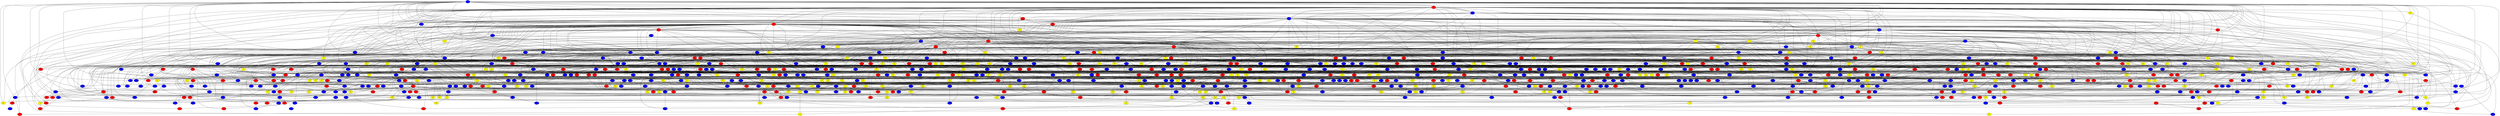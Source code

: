 graph {
0 [style = filled fillcolor = blue];
1 [style = filled fillcolor = red];
2 [style = filled fillcolor = blue];
3 [style = filled fillcolor = blue];
4 [style = filled fillcolor = red];
5 [style = filled fillcolor = red];
6 [style = filled fillcolor = blue];
7 [style = filled fillcolor = red];
8 [style = filled fillcolor = red];
9 [style = filled fillcolor = blue];
10 [style = filled fillcolor = yellow];
11 [style = filled fillcolor = yellow];
12 [style = filled fillcolor = blue];
13 [style = filled fillcolor = blue];
14 [style = filled fillcolor = red];
15 [style = filled fillcolor = yellow];
16 [style = filled fillcolor = yellow];
17 [style = filled fillcolor = blue];
18 [style = filled fillcolor = red];
19 [style = filled fillcolor = red];
20 [style = filled fillcolor = red];
21 [style = filled fillcolor = red];
22 [style = filled fillcolor = yellow];
23 [style = filled fillcolor = blue];
24 [style = filled fillcolor = blue];
25 [style = filled fillcolor = blue];
26 [style = filled fillcolor = blue];
27 [style = filled fillcolor = red];
28 [style = filled fillcolor = yellow];
29 [style = filled fillcolor = yellow];
30 [style = filled fillcolor = blue];
31 [style = filled fillcolor = blue];
32 [style = filled fillcolor = yellow];
33 [style = filled fillcolor = blue];
34 [style = filled fillcolor = blue];
35 [style = filled fillcolor = yellow];
36 [style = filled fillcolor = yellow];
37 [style = filled fillcolor = yellow];
38 [style = filled fillcolor = blue];
39 [style = filled fillcolor = blue];
40 [style = filled fillcolor = blue];
41 [style = filled fillcolor = yellow];
42 [style = filled fillcolor = blue];
43 [style = filled fillcolor = blue];
44 [style = filled fillcolor = blue];
45 [style = filled fillcolor = yellow];
46 [style = filled fillcolor = blue];
47 [style = filled fillcolor = blue];
48 [style = filled fillcolor = red];
49 [style = filled fillcolor = blue];
50 [style = filled fillcolor = blue];
51 [style = filled fillcolor = yellow];
52 [style = filled fillcolor = yellow];
53 [style = filled fillcolor = blue];
54 [style = filled fillcolor = red];
55 [style = filled fillcolor = blue];
56 [style = filled fillcolor = blue];
57 [style = filled fillcolor = yellow];
58 [style = filled fillcolor = blue];
59 [style = filled fillcolor = red];
60 [style = filled fillcolor = red];
61 [style = filled fillcolor = yellow];
62 [style = filled fillcolor = red];
63 [style = filled fillcolor = yellow];
64 [style = filled fillcolor = yellow];
65 [style = filled fillcolor = blue];
66 [style = filled fillcolor = yellow];
67 [style = filled fillcolor = red];
68 [style = filled fillcolor = red];
69 [style = filled fillcolor = red];
70 [style = filled fillcolor = yellow];
71 [style = filled fillcolor = yellow];
72 [style = filled fillcolor = blue];
73 [style = filled fillcolor = yellow];
74 [style = filled fillcolor = red];
75 [style = filled fillcolor = red];
76 [style = filled fillcolor = red];
77 [style = filled fillcolor = yellow];
78 [style = filled fillcolor = yellow];
79 [style = filled fillcolor = yellow];
80 [style = filled fillcolor = red];
81 [style = filled fillcolor = blue];
82 [style = filled fillcolor = blue];
83 [style = filled fillcolor = yellow];
84 [style = filled fillcolor = blue];
85 [style = filled fillcolor = red];
86 [style = filled fillcolor = yellow];
87 [style = filled fillcolor = blue];
88 [style = filled fillcolor = blue];
89 [style = filled fillcolor = red];
90 [style = filled fillcolor = blue];
91 [style = filled fillcolor = red];
92 [style = filled fillcolor = red];
93 [style = filled fillcolor = yellow];
94 [style = filled fillcolor = blue];
95 [style = filled fillcolor = blue];
96 [style = filled fillcolor = blue];
97 [style = filled fillcolor = blue];
98 [style = filled fillcolor = blue];
99 [style = filled fillcolor = red];
100 [style = filled fillcolor = blue];
101 [style = filled fillcolor = blue];
102 [style = filled fillcolor = red];
103 [style = filled fillcolor = red];
104 [style = filled fillcolor = blue];
105 [style = filled fillcolor = blue];
106 [style = filled fillcolor = red];
107 [style = filled fillcolor = yellow];
108 [style = filled fillcolor = blue];
109 [style = filled fillcolor = blue];
110 [style = filled fillcolor = blue];
111 [style = filled fillcolor = blue];
112 [style = filled fillcolor = red];
113 [style = filled fillcolor = red];
114 [style = filled fillcolor = yellow];
115 [style = filled fillcolor = red];
116 [style = filled fillcolor = yellow];
117 [style = filled fillcolor = yellow];
118 [style = filled fillcolor = yellow];
119 [style = filled fillcolor = yellow];
120 [style = filled fillcolor = red];
121 [style = filled fillcolor = yellow];
122 [style = filled fillcolor = red];
123 [style = filled fillcolor = blue];
124 [style = filled fillcolor = blue];
125 [style = filled fillcolor = blue];
126 [style = filled fillcolor = yellow];
127 [style = filled fillcolor = blue];
128 [style = filled fillcolor = yellow];
129 [style = filled fillcolor = yellow];
130 [style = filled fillcolor = yellow];
131 [style = filled fillcolor = blue];
132 [style = filled fillcolor = blue];
133 [style = filled fillcolor = red];
134 [style = filled fillcolor = blue];
135 [style = filled fillcolor = blue];
136 [style = filled fillcolor = yellow];
137 [style = filled fillcolor = yellow];
138 [style = filled fillcolor = blue];
139 [style = filled fillcolor = red];
140 [style = filled fillcolor = blue];
141 [style = filled fillcolor = yellow];
142 [style = filled fillcolor = red];
143 [style = filled fillcolor = yellow];
144 [style = filled fillcolor = blue];
145 [style = filled fillcolor = red];
146 [style = filled fillcolor = blue];
147 [style = filled fillcolor = blue];
148 [style = filled fillcolor = red];
149 [style = filled fillcolor = red];
150 [style = filled fillcolor = red];
151 [style = filled fillcolor = red];
152 [style = filled fillcolor = red];
153 [style = filled fillcolor = red];
154 [style = filled fillcolor = blue];
155 [style = filled fillcolor = yellow];
156 [style = filled fillcolor = blue];
157 [style = filled fillcolor = red];
158 [style = filled fillcolor = yellow];
159 [style = filled fillcolor = red];
160 [style = filled fillcolor = blue];
161 [style = filled fillcolor = blue];
162 [style = filled fillcolor = blue];
163 [style = filled fillcolor = red];
164 [style = filled fillcolor = yellow];
165 [style = filled fillcolor = yellow];
166 [style = filled fillcolor = yellow];
167 [style = filled fillcolor = red];
168 [style = filled fillcolor = blue];
169 [style = filled fillcolor = yellow];
170 [style = filled fillcolor = blue];
171 [style = filled fillcolor = blue];
172 [style = filled fillcolor = blue];
173 [style = filled fillcolor = blue];
174 [style = filled fillcolor = blue];
175 [style = filled fillcolor = red];
176 [style = filled fillcolor = blue];
177 [style = filled fillcolor = blue];
178 [style = filled fillcolor = red];
179 [style = filled fillcolor = blue];
180 [style = filled fillcolor = red];
181 [style = filled fillcolor = red];
182 [style = filled fillcolor = blue];
183 [style = filled fillcolor = red];
184 [style = filled fillcolor = red];
185 [style = filled fillcolor = yellow];
186 [style = filled fillcolor = blue];
187 [style = filled fillcolor = blue];
188 [style = filled fillcolor = blue];
189 [style = filled fillcolor = red];
190 [style = filled fillcolor = blue];
191 [style = filled fillcolor = yellow];
192 [style = filled fillcolor = red];
193 [style = filled fillcolor = yellow];
194 [style = filled fillcolor = blue];
195 [style = filled fillcolor = blue];
196 [style = filled fillcolor = blue];
197 [style = filled fillcolor = yellow];
198 [style = filled fillcolor = red];
199 [style = filled fillcolor = blue];
200 [style = filled fillcolor = yellow];
201 [style = filled fillcolor = blue];
202 [style = filled fillcolor = blue];
203 [style = filled fillcolor = red];
204 [style = filled fillcolor = yellow];
205 [style = filled fillcolor = blue];
206 [style = filled fillcolor = red];
207 [style = filled fillcolor = yellow];
208 [style = filled fillcolor = red];
209 [style = filled fillcolor = blue];
210 [style = filled fillcolor = red];
211 [style = filled fillcolor = yellow];
212 [style = filled fillcolor = yellow];
213 [style = filled fillcolor = red];
214 [style = filled fillcolor = red];
215 [style = filled fillcolor = red];
216 [style = filled fillcolor = red];
217 [style = filled fillcolor = red];
218 [style = filled fillcolor = blue];
219 [style = filled fillcolor = blue];
220 [style = filled fillcolor = red];
221 [style = filled fillcolor = yellow];
222 [style = filled fillcolor = red];
223 [style = filled fillcolor = blue];
224 [style = filled fillcolor = blue];
225 [style = filled fillcolor = yellow];
226 [style = filled fillcolor = yellow];
227 [style = filled fillcolor = blue];
228 [style = filled fillcolor = red];
229 [style = filled fillcolor = red];
230 [style = filled fillcolor = red];
231 [style = filled fillcolor = blue];
232 [style = filled fillcolor = yellow];
233 [style = filled fillcolor = yellow];
234 [style = filled fillcolor = red];
235 [style = filled fillcolor = blue];
236 [style = filled fillcolor = blue];
237 [style = filled fillcolor = blue];
238 [style = filled fillcolor = yellow];
239 [style = filled fillcolor = yellow];
240 [style = filled fillcolor = red];
241 [style = filled fillcolor = yellow];
242 [style = filled fillcolor = yellow];
243 [style = filled fillcolor = red];
244 [style = filled fillcolor = blue];
245 [style = filled fillcolor = blue];
246 [style = filled fillcolor = red];
247 [style = filled fillcolor = blue];
248 [style = filled fillcolor = yellow];
249 [style = filled fillcolor = blue];
250 [style = filled fillcolor = blue];
251 [style = filled fillcolor = blue];
252 [style = filled fillcolor = red];
253 [style = filled fillcolor = yellow];
254 [style = filled fillcolor = red];
255 [style = filled fillcolor = blue];
256 [style = filled fillcolor = red];
257 [style = filled fillcolor = red];
258 [style = filled fillcolor = yellow];
259 [style = filled fillcolor = blue];
260 [style = filled fillcolor = red];
261 [style = filled fillcolor = blue];
262 [style = filled fillcolor = yellow];
263 [style = filled fillcolor = blue];
264 [style = filled fillcolor = yellow];
265 [style = filled fillcolor = red];
266 [style = filled fillcolor = yellow];
267 [style = filled fillcolor = red];
268 [style = filled fillcolor = blue];
269 [style = filled fillcolor = yellow];
270 [style = filled fillcolor = blue];
271 [style = filled fillcolor = blue];
272 [style = filled fillcolor = red];
273 [style = filled fillcolor = red];
274 [style = filled fillcolor = blue];
275 [style = filled fillcolor = red];
276 [style = filled fillcolor = blue];
277 [style = filled fillcolor = yellow];
278 [style = filled fillcolor = red];
279 [style = filled fillcolor = red];
280 [style = filled fillcolor = blue];
281 [style = filled fillcolor = blue];
282 [style = filled fillcolor = blue];
283 [style = filled fillcolor = red];
284 [style = filled fillcolor = blue];
285 [style = filled fillcolor = blue];
286 [style = filled fillcolor = blue];
287 [style = filled fillcolor = red];
288 [style = filled fillcolor = yellow];
289 [style = filled fillcolor = blue];
290 [style = filled fillcolor = yellow];
291 [style = filled fillcolor = red];
292 [style = filled fillcolor = blue];
293 [style = filled fillcolor = red];
294 [style = filled fillcolor = blue];
295 [style = filled fillcolor = yellow];
296 [style = filled fillcolor = blue];
297 [style = filled fillcolor = red];
298 [style = filled fillcolor = red];
299 [style = filled fillcolor = yellow];
300 [style = filled fillcolor = blue];
301 [style = filled fillcolor = yellow];
302 [style = filled fillcolor = red];
303 [style = filled fillcolor = blue];
304 [style = filled fillcolor = blue];
305 [style = filled fillcolor = yellow];
306 [style = filled fillcolor = blue];
307 [style = filled fillcolor = blue];
308 [style = filled fillcolor = yellow];
309 [style = filled fillcolor = blue];
310 [style = filled fillcolor = blue];
311 [style = filled fillcolor = red];
312 [style = filled fillcolor = blue];
313 [style = filled fillcolor = yellow];
314 [style = filled fillcolor = yellow];
315 [style = filled fillcolor = blue];
316 [style = filled fillcolor = blue];
317 [style = filled fillcolor = red];
318 [style = filled fillcolor = red];
319 [style = filled fillcolor = yellow];
320 [style = filled fillcolor = yellow];
321 [style = filled fillcolor = blue];
322 [style = filled fillcolor = red];
323 [style = filled fillcolor = red];
324 [style = filled fillcolor = blue];
325 [style = filled fillcolor = blue];
326 [style = filled fillcolor = yellow];
327 [style = filled fillcolor = red];
328 [style = filled fillcolor = red];
329 [style = filled fillcolor = yellow];
330 [style = filled fillcolor = yellow];
331 [style = filled fillcolor = red];
332 [style = filled fillcolor = yellow];
333 [style = filled fillcolor = yellow];
334 [style = filled fillcolor = red];
335 [style = filled fillcolor = red];
336 [style = filled fillcolor = blue];
337 [style = filled fillcolor = red];
338 [style = filled fillcolor = yellow];
339 [style = filled fillcolor = blue];
340 [style = filled fillcolor = yellow];
341 [style = filled fillcolor = red];
342 [style = filled fillcolor = yellow];
343 [style = filled fillcolor = red];
344 [style = filled fillcolor = red];
345 [style = filled fillcolor = red];
346 [style = filled fillcolor = red];
347 [style = filled fillcolor = red];
348 [style = filled fillcolor = yellow];
349 [style = filled fillcolor = blue];
350 [style = filled fillcolor = red];
351 [style = filled fillcolor = yellow];
352 [style = filled fillcolor = blue];
353 [style = filled fillcolor = blue];
354 [style = filled fillcolor = yellow];
355 [style = filled fillcolor = blue];
356 [style = filled fillcolor = blue];
357 [style = filled fillcolor = yellow];
358 [style = filled fillcolor = blue];
359 [style = filled fillcolor = yellow];
360 [style = filled fillcolor = blue];
361 [style = filled fillcolor = blue];
362 [style = filled fillcolor = blue];
363 [style = filled fillcolor = blue];
364 [style = filled fillcolor = yellow];
365 [style = filled fillcolor = red];
366 [style = filled fillcolor = blue];
367 [style = filled fillcolor = yellow];
368 [style = filled fillcolor = blue];
369 [style = filled fillcolor = red];
370 [style = filled fillcolor = red];
371 [style = filled fillcolor = blue];
372 [style = filled fillcolor = yellow];
373 [style = filled fillcolor = yellow];
374 [style = filled fillcolor = red];
375 [style = filled fillcolor = red];
376 [style = filled fillcolor = yellow];
377 [style = filled fillcolor = blue];
378 [style = filled fillcolor = red];
379 [style = filled fillcolor = blue];
380 [style = filled fillcolor = blue];
381 [style = filled fillcolor = blue];
382 [style = filled fillcolor = yellow];
383 [style = filled fillcolor = blue];
384 [style = filled fillcolor = red];
385 [style = filled fillcolor = blue];
386 [style = filled fillcolor = red];
387 [style = filled fillcolor = blue];
388 [style = filled fillcolor = blue];
389 [style = filled fillcolor = blue];
390 [style = filled fillcolor = blue];
391 [style = filled fillcolor = blue];
392 [style = filled fillcolor = yellow];
393 [style = filled fillcolor = red];
394 [style = filled fillcolor = yellow];
395 [style = filled fillcolor = blue];
396 [style = filled fillcolor = blue];
397 [style = filled fillcolor = blue];
398 [style = filled fillcolor = blue];
399 [style = filled fillcolor = blue];
400 [style = filled fillcolor = blue];
401 [style = filled fillcolor = yellow];
402 [style = filled fillcolor = yellow];
403 [style = filled fillcolor = blue];
404 [style = filled fillcolor = yellow];
405 [style = filled fillcolor = blue];
406 [style = filled fillcolor = red];
407 [style = filled fillcolor = blue];
408 [style = filled fillcolor = red];
409 [style = filled fillcolor = blue];
410 [style = filled fillcolor = red];
411 [style = filled fillcolor = yellow];
412 [style = filled fillcolor = blue];
413 [style = filled fillcolor = blue];
414 [style = filled fillcolor = yellow];
415 [style = filled fillcolor = red];
416 [style = filled fillcolor = yellow];
417 [style = filled fillcolor = yellow];
418 [style = filled fillcolor = blue];
419 [style = filled fillcolor = red];
420 [style = filled fillcolor = red];
421 [style = filled fillcolor = blue];
422 [style = filled fillcolor = red];
423 [style = filled fillcolor = blue];
424 [style = filled fillcolor = yellow];
425 [style = filled fillcolor = red];
426 [style = filled fillcolor = red];
427 [style = filled fillcolor = yellow];
428 [style = filled fillcolor = blue];
429 [style = filled fillcolor = blue];
430 [style = filled fillcolor = yellow];
431 [style = filled fillcolor = blue];
432 [style = filled fillcolor = red];
433 [style = filled fillcolor = red];
434 [style = filled fillcolor = yellow];
435 [style = filled fillcolor = blue];
436 [style = filled fillcolor = yellow];
437 [style = filled fillcolor = blue];
438 [style = filled fillcolor = red];
439 [style = filled fillcolor = blue];
440 [style = filled fillcolor = blue];
441 [style = filled fillcolor = yellow];
442 [style = filled fillcolor = yellow];
443 [style = filled fillcolor = yellow];
444 [style = filled fillcolor = blue];
445 [style = filled fillcolor = blue];
446 [style = filled fillcolor = red];
447 [style = filled fillcolor = blue];
448 [style = filled fillcolor = red];
449 [style = filled fillcolor = blue];
450 [style = filled fillcolor = red];
451 [style = filled fillcolor = yellow];
452 [style = filled fillcolor = yellow];
453 [style = filled fillcolor = blue];
454 [style = filled fillcolor = yellow];
455 [style = filled fillcolor = red];
456 [style = filled fillcolor = red];
457 [style = filled fillcolor = blue];
458 [style = filled fillcolor = yellow];
459 [style = filled fillcolor = blue];
460 [style = filled fillcolor = red];
461 [style = filled fillcolor = red];
462 [style = filled fillcolor = red];
463 [style = filled fillcolor = yellow];
464 [style = filled fillcolor = yellow];
465 [style = filled fillcolor = red];
466 [style = filled fillcolor = blue];
467 [style = filled fillcolor = red];
468 [style = filled fillcolor = yellow];
469 [style = filled fillcolor = yellow];
470 [style = filled fillcolor = red];
471 [style = filled fillcolor = yellow];
472 [style = filled fillcolor = red];
473 [style = filled fillcolor = red];
474 [style = filled fillcolor = blue];
475 [style = filled fillcolor = red];
476 [style = filled fillcolor = blue];
477 [style = filled fillcolor = blue];
478 [style = filled fillcolor = yellow];
479 [style = filled fillcolor = blue];
480 [style = filled fillcolor = blue];
481 [style = filled fillcolor = red];
482 [style = filled fillcolor = yellow];
483 [style = filled fillcolor = blue];
484 [style = filled fillcolor = yellow];
485 [style = filled fillcolor = blue];
486 [style = filled fillcolor = blue];
487 [style = filled fillcolor = red];
488 [style = filled fillcolor = blue];
489 [style = filled fillcolor = blue];
490 [style = filled fillcolor = blue];
491 [style = filled fillcolor = blue];
492 [style = filled fillcolor = blue];
493 [style = filled fillcolor = blue];
494 [style = filled fillcolor = blue];
495 [style = filled fillcolor = blue];
496 [style = filled fillcolor = blue];
497 [style = filled fillcolor = blue];
498 [style = filled fillcolor = red];
499 [style = filled fillcolor = red];
500 [style = filled fillcolor = blue];
501 [style = filled fillcolor = yellow];
502 [style = filled fillcolor = blue];
503 [style = filled fillcolor = red];
504 [style = filled fillcolor = yellow];
505 [style = filled fillcolor = yellow];
506 [style = filled fillcolor = red];
507 [style = filled fillcolor = blue];
508 [style = filled fillcolor = red];
509 [style = filled fillcolor = yellow];
510 [style = filled fillcolor = yellow];
511 [style = filled fillcolor = blue];
512 [style = filled fillcolor = blue];
513 [style = filled fillcolor = yellow];
514 [style = filled fillcolor = blue];
515 [style = filled fillcolor = yellow];
516 [style = filled fillcolor = blue];
517 [style = filled fillcolor = blue];
518 [style = filled fillcolor = blue];
519 [style = filled fillcolor = red];
520 [style = filled fillcolor = red];
521 [style = filled fillcolor = yellow];
522 [style = filled fillcolor = blue];
523 [style = filled fillcolor = yellow];
524 [style = filled fillcolor = red];
525 [style = filled fillcolor = red];
526 [style = filled fillcolor = red];
527 [style = filled fillcolor = yellow];
528 [style = filled fillcolor = yellow];
529 [style = filled fillcolor = red];
530 [style = filled fillcolor = blue];
531 [style = filled fillcolor = blue];
532 [style = filled fillcolor = red];
533 [style = filled fillcolor = yellow];
534 [style = filled fillcolor = blue];
535 [style = filled fillcolor = yellow];
536 [style = filled fillcolor = blue];
537 [style = filled fillcolor = blue];
538 [style = filled fillcolor = blue];
539 [style = filled fillcolor = blue];
540 [style = filled fillcolor = blue];
541 [style = filled fillcolor = blue];
542 [style = filled fillcolor = blue];
543 [style = filled fillcolor = red];
544 [style = filled fillcolor = yellow];
545 [style = filled fillcolor = yellow];
546 [style = filled fillcolor = red];
547 [style = filled fillcolor = red];
548 [style = filled fillcolor = yellow];
549 [style = filled fillcolor = blue];
550 [style = filled fillcolor = red];
551 [style = filled fillcolor = blue];
552 [style = filled fillcolor = blue];
553 [style = filled fillcolor = blue];
554 [style = filled fillcolor = red];
555 [style = filled fillcolor = blue];
556 [style = filled fillcolor = red];
557 [style = filled fillcolor = yellow];
558 [style = filled fillcolor = blue];
559 [style = filled fillcolor = red];
560 [style = filled fillcolor = blue];
561 [style = filled fillcolor = red];
562 [style = filled fillcolor = blue];
563 [style = filled fillcolor = red];
564 [style = filled fillcolor = blue];
565 [style = filled fillcolor = red];
566 [style = filled fillcolor = blue];
567 [style = filled fillcolor = yellow];
568 [style = filled fillcolor = red];
569 [style = filled fillcolor = blue];
570 [style = filled fillcolor = red];
571 [style = filled fillcolor = yellow];
572 [style = filled fillcolor = blue];
573 [style = filled fillcolor = yellow];
574 [style = filled fillcolor = blue];
575 [style = filled fillcolor = blue];
576 [style = filled fillcolor = blue];
577 [style = filled fillcolor = blue];
578 [style = filled fillcolor = yellow];
579 [style = filled fillcolor = blue];
580 [style = filled fillcolor = yellow];
581 [style = filled fillcolor = blue];
582 [style = filled fillcolor = yellow];
583 [style = filled fillcolor = blue];
584 [style = filled fillcolor = blue];
585 [style = filled fillcolor = blue];
586 [style = filled fillcolor = blue];
587 [style = filled fillcolor = blue];
588 [style = filled fillcolor = blue];
589 [style = filled fillcolor = yellow];
590 [style = filled fillcolor = yellow];
591 [style = filled fillcolor = blue];
592 [style = filled fillcolor = blue];
593 [style = filled fillcolor = yellow];
594 [style = filled fillcolor = blue];
595 [style = filled fillcolor = blue];
596 [style = filled fillcolor = yellow];
597 [style = filled fillcolor = blue];
598 [style = filled fillcolor = blue];
599 [style = filled fillcolor = blue];
600 [style = filled fillcolor = blue];
601 [style = filled fillcolor = red];
602 [style = filled fillcolor = blue];
603 [style = filled fillcolor = blue];
604 [style = filled fillcolor = yellow];
605 [style = filled fillcolor = yellow];
606 [style = filled fillcolor = red];
607 [style = filled fillcolor = blue];
608 [style = filled fillcolor = yellow];
609 [style = filled fillcolor = blue];
610 [style = filled fillcolor = blue];
611 [style = filled fillcolor = red];
612 [style = filled fillcolor = blue];
613 [style = filled fillcolor = yellow];
614 [style = filled fillcolor = blue];
615 [style = filled fillcolor = yellow];
616 [style = filled fillcolor = red];
617 [style = filled fillcolor = yellow];
618 [style = filled fillcolor = yellow];
619 [style = filled fillcolor = yellow];
620 [style = filled fillcolor = yellow];
621 [style = filled fillcolor = blue];
622 [style = filled fillcolor = blue];
623 [style = filled fillcolor = blue];
624 [style = filled fillcolor = yellow];
625 [style = filled fillcolor = yellow];
626 [style = filled fillcolor = blue];
627 [style = filled fillcolor = blue];
628 [style = filled fillcolor = yellow];
629 [style = filled fillcolor = red];
630 [style = filled fillcolor = blue];
631 [style = filled fillcolor = blue];
632 [style = filled fillcolor = blue];
633 [style = filled fillcolor = blue];
634 [style = filled fillcolor = yellow];
635 [style = filled fillcolor = yellow];
636 [style = filled fillcolor = blue];
637 [style = filled fillcolor = yellow];
638 [style = filled fillcolor = red];
639 [style = filled fillcolor = red];
640 [style = filled fillcolor = yellow];
641 [style = filled fillcolor = yellow];
642 [style = filled fillcolor = blue];
643 [style = filled fillcolor = red];
644 [style = filled fillcolor = yellow];
645 [style = filled fillcolor = blue];
646 [style = filled fillcolor = blue];
647 [style = filled fillcolor = red];
648 [style = filled fillcolor = red];
649 [style = filled fillcolor = yellow];
650 [style = filled fillcolor = yellow];
651 [style = filled fillcolor = red];
652 [style = filled fillcolor = red];
653 [style = filled fillcolor = blue];
654 [style = filled fillcolor = yellow];
655 [style = filled fillcolor = blue];
656 [style = filled fillcolor = yellow];
657 [style = filled fillcolor = yellow];
658 [style = filled fillcolor = blue];
659 [style = filled fillcolor = blue];
660 [style = filled fillcolor = blue];
661 [style = filled fillcolor = blue];
662 [style = filled fillcolor = red];
663 [style = filled fillcolor = blue];
664 [style = filled fillcolor = red];
665 [style = filled fillcolor = blue];
666 [style = filled fillcolor = blue];
667 [style = filled fillcolor = red];
668 [style = filled fillcolor = blue];
669 [style = filled fillcolor = blue];
670 [style = filled fillcolor = yellow];
671 [style = filled fillcolor = blue];
672 [style = filled fillcolor = red];
673 [style = filled fillcolor = blue];
674 [style = filled fillcolor = yellow];
675 [style = filled fillcolor = blue];
676 [style = filled fillcolor = blue];
677 [style = filled fillcolor = blue];
678 [style = filled fillcolor = yellow];
679 [style = filled fillcolor = yellow];
680 [style = filled fillcolor = blue];
681 [style = filled fillcolor = yellow];
682 [style = filled fillcolor = blue];
683 [style = filled fillcolor = blue];
684 [style = filled fillcolor = red];
685 [style = filled fillcolor = blue];
686 [style = filled fillcolor = blue];
687 [style = filled fillcolor = blue];
688 [style = filled fillcolor = blue];
689 [style = filled fillcolor = blue];
690 [style = filled fillcolor = blue];
691 [style = filled fillcolor = red];
692 [style = filled fillcolor = yellow];
693 [style = filled fillcolor = blue];
694 [style = filled fillcolor = yellow];
695 [style = filled fillcolor = blue];
696 [style = filled fillcolor = red];
697 [style = filled fillcolor = red];
698 [style = filled fillcolor = blue];
699 [style = filled fillcolor = yellow];
700 [style = filled fillcolor = red];
701 [style = filled fillcolor = red];
702 [style = filled fillcolor = red];
703 [style = filled fillcolor = blue];
704 [style = filled fillcolor = blue];
705 [style = filled fillcolor = blue];
706 [style = filled fillcolor = red];
707 [style = filled fillcolor = blue];
708 [style = filled fillcolor = red];
709 [style = filled fillcolor = blue];
710 [style = filled fillcolor = blue];
711 [style = filled fillcolor = red];
712 [style = filled fillcolor = yellow];
713 [style = filled fillcolor = blue];
714 [style = filled fillcolor = yellow];
715 [style = filled fillcolor = yellow];
716 [style = filled fillcolor = blue];
717 [style = filled fillcolor = yellow];
718 [style = filled fillcolor = blue];
719 [style = filled fillcolor = blue];
720 [style = filled fillcolor = blue];
721 [style = filled fillcolor = red];
722 [style = filled fillcolor = blue];
723 [style = filled fillcolor = blue];
724 [style = filled fillcolor = blue];
725 [style = filled fillcolor = yellow];
726 [style = filled fillcolor = red];
727 [style = filled fillcolor = blue];
728 [style = filled fillcolor = yellow];
729 [style = filled fillcolor = blue];
730 [style = filled fillcolor = blue];
731 [style = filled fillcolor = red];
732 [style = filled fillcolor = yellow];
733 [style = filled fillcolor = red];
734 [style = filled fillcolor = yellow];
735 [style = filled fillcolor = blue];
736 [style = filled fillcolor = red];
737 [style = filled fillcolor = yellow];
738 [style = filled fillcolor = blue];
739 [style = filled fillcolor = yellow];
740 [style = filled fillcolor = red];
741 [style = filled fillcolor = red];
742 [style = filled fillcolor = blue];
743 [style = filled fillcolor = yellow];
744 [style = filled fillcolor = red];
745 [style = filled fillcolor = blue];
746 [style = filled fillcolor = yellow];
747 [style = filled fillcolor = red];
748 [style = filled fillcolor = blue];
749 [style = filled fillcolor = red];
750 [style = filled fillcolor = blue];
751 [style = filled fillcolor = yellow];
752 [style = filled fillcolor = red];
753 [style = filled fillcolor = red];
754 [style = filled fillcolor = yellow];
755 [style = filled fillcolor = blue];
756 [style = filled fillcolor = yellow];
757 [style = filled fillcolor = red];
758 [style = filled fillcolor = blue];
759 [style = filled fillcolor = blue];
760 [style = filled fillcolor = yellow];
761 [style = filled fillcolor = blue];
762 [style = filled fillcolor = red];
763 [style = filled fillcolor = yellow];
764 [style = filled fillcolor = blue];
765 [style = filled fillcolor = red];
766 [style = filled fillcolor = blue];
767 [style = filled fillcolor = blue];
768 [style = filled fillcolor = yellow];
769 [style = filled fillcolor = red];
770 [style = filled fillcolor = blue];
771 [style = filled fillcolor = blue];
772 [style = filled fillcolor = blue];
773 [style = filled fillcolor = blue];
774 [style = filled fillcolor = yellow];
775 [style = filled fillcolor = blue];
776 [style = filled fillcolor = yellow];
777 [style = filled fillcolor = blue];
778 [style = filled fillcolor = yellow];
779 [style = filled fillcolor = blue];
780 [style = filled fillcolor = blue];
781 [style = filled fillcolor = red];
782 [style = filled fillcolor = yellow];
783 [style = filled fillcolor = blue];
784 [style = filled fillcolor = red];
785 [style = filled fillcolor = yellow];
786 [style = filled fillcolor = red];
787 [style = filled fillcolor = red];
788 [style = filled fillcolor = yellow];
789 [style = filled fillcolor = red];
790 [style = filled fillcolor = blue];
791 [style = filled fillcolor = red];
792 [style = filled fillcolor = yellow];
793 [style = filled fillcolor = blue];
794 [style = filled fillcolor = red];
795 [style = filled fillcolor = red];
796 [style = filled fillcolor = red];
797 [style = filled fillcolor = yellow];
798 [style = filled fillcolor = yellow];
799 [style = filled fillcolor = red];
800 [style = filled fillcolor = blue];
801 [style = filled fillcolor = blue];
802 [style = filled fillcolor = blue];
803 [style = filled fillcolor = blue];
804 [style = filled fillcolor = yellow];
805 [style = filled fillcolor = red];
806 [style = filled fillcolor = yellow];
807 [style = filled fillcolor = yellow];
808 [style = filled fillcolor = blue];
809 [style = filled fillcolor = blue];
810 [style = filled fillcolor = red];
811 [style = filled fillcolor = red];
812 [style = filled fillcolor = blue];
813 [style = filled fillcolor = yellow];
814 [style = filled fillcolor = red];
815 [style = filled fillcolor = red];
816 [style = filled fillcolor = yellow];
817 [style = filled fillcolor = red];
818 [style = filled fillcolor = blue];
819 [style = filled fillcolor = blue];
820 [style = filled fillcolor = red];
821 [style = filled fillcolor = blue];
822 [style = filled fillcolor = yellow];
823 [style = filled fillcolor = blue];
824 [style = filled fillcolor = red];
825 [style = filled fillcolor = blue];
826 [style = filled fillcolor = yellow];
827 [style = filled fillcolor = red];
828 [style = filled fillcolor = blue];
829 [style = filled fillcolor = red];
830 [style = filled fillcolor = red];
831 [style = filled fillcolor = blue];
832 [style = filled fillcolor = yellow];
833 [style = filled fillcolor = blue];
834 [style = filled fillcolor = blue];
835 [style = filled fillcolor = red];
836 [style = filled fillcolor = blue];
837 [style = filled fillcolor = yellow];
838 [style = filled fillcolor = blue];
839 [style = filled fillcolor = blue];
840 [style = filled fillcolor = yellow];
841 [style = filled fillcolor = blue];
842 [style = filled fillcolor = blue];
843 [style = filled fillcolor = blue];
844 [style = filled fillcolor = blue];
845 [style = filled fillcolor = blue];
846 [style = filled fillcolor = yellow];
847 [style = filled fillcolor = yellow];
848 [style = filled fillcolor = blue];
849 [style = filled fillcolor = blue];
850 [style = filled fillcolor = blue];
0 -- 5;
0 -- 9;
0 -- 15;
0 -- 18;
0 -- 28;
0 -- 29;
0 -- 39;
0 -- 45;
0 -- 73;
0 -- 84;
0 -- 105;
0 -- 118;
0 -- 140;
0 -- 150;
0 -- 155;
0 -- 177;
0 -- 199;
0 -- 208;
0 -- 218;
0 -- 241;
0 -- 251;
0 -- 297;
0 -- 311;
0 -- 422;
0 -- 432;
0 -- 437;
0 -- 446;
0 -- 476;
0 -- 479;
0 -- 489;
0 -- 494;
0 -- 524;
0 -- 4;
0 -- 3;
0 -- 2;
0 -- 1;
0 -- 622;
0 -- 623;
0 -- 644;
0 -- 674;
0 -- 764;
0 -- 769;
0 -- 826;
0 -- 845;
1 -- 2;
1 -- 3;
1 -- 4;
1 -- 5;
1 -- 6;
1 -- 7;
1 -- 8;
1 -- 9;
1 -- 10;
1 -- 23;
1 -- 32;
1 -- 35;
1 -- 40;
1 -- 41;
1 -- 48;
1 -- 52;
1 -- 53;
1 -- 56;
1 -- 63;
1 -- 69;
1 -- 90;
1 -- 96;
1 -- 101;
1 -- 107;
1 -- 113;
1 -- 131;
1 -- 133;
1 -- 142;
1 -- 145;
1 -- 153;
1 -- 161;
1 -- 166;
1 -- 170;
1 -- 173;
1 -- 182;
1 -- 202;
1 -- 215;
1 -- 228;
1 -- 243;
1 -- 249;
1 -- 259;
1 -- 298;
1 -- 313;
1 -- 332;
1 -- 353;
1 -- 355;
1 -- 376;
1 -- 400;
1 -- 436;
1 -- 458;
1 -- 464;
1 -- 475;
1 -- 486;
1 -- 506;
1 -- 509;
1 -- 526;
1 -- 551;
1 -- 558;
1 -- 588;
1 -- 611;
1 -- 618;
1 -- 644;
1 -- 721;
1 -- 736;
1 -- 739;
1 -- 751;
1 -- 753;
1 -- 760;
1 -- 763;
1 -- 794;
1 -- 795;
1 -- 798;
1 -- 838;
2 -- 3;
2 -- 7;
2 -- 34;
2 -- 42;
2 -- 57;
2 -- 65;
2 -- 67;
2 -- 72;
2 -- 92;
2 -- 154;
2 -- 287;
2 -- 374;
2 -- 392;
2 -- 410;
2 -- 675;
2 -- 713;
2 -- 808;
3 -- 4;
3 -- 6;
3 -- 10;
3 -- 11;
3 -- 12;
3 -- 15;
3 -- 16;
3 -- 17;
3 -- 19;
3 -- 20;
3 -- 21;
3 -- 22;
3 -- 24;
3 -- 25;
3 -- 29;
3 -- 31;
3 -- 32;
3 -- 35;
3 -- 38;
3 -- 41;
3 -- 51;
3 -- 58;
3 -- 61;
3 -- 69;
3 -- 75;
3 -- 78;
3 -- 94;
3 -- 100;
3 -- 117;
3 -- 125;
3 -- 178;
3 -- 187;
3 -- 195;
3 -- 200;
3 -- 203;
3 -- 213;
3 -- 215;
3 -- 224;
3 -- 250;
3 -- 263;
3 -- 280;
3 -- 302;
3 -- 304;
3 -- 317;
3 -- 329;
3 -- 350;
3 -- 355;
3 -- 372;
3 -- 405;
3 -- 419;
3 -- 426;
3 -- 482;
3 -- 502;
3 -- 507;
3 -- 509;
3 -- 513;
3 -- 516;
3 -- 580;
3 -- 610;
3 -- 613;
3 -- 651;
3 -- 659;
3 -- 706;
3 -- 737;
3 -- 745;
3 -- 776;
3 -- 808;
3 -- 817;
3 -- 820;
3 -- 847;
4 -- 5;
4 -- 6;
4 -- 7;
4 -- 9;
4 -- 10;
4 -- 11;
4 -- 12;
4 -- 19;
4 -- 20;
4 -- 26;
4 -- 29;
4 -- 35;
4 -- 47;
4 -- 53;
4 -- 62;
4 -- 66;
4 -- 69;
4 -- 74;
4 -- 75;
4 -- 77;
4 -- 92;
4 -- 101;
4 -- 108;
4 -- 112;
4 -- 132;
4 -- 137;
4 -- 149;
4 -- 152;
4 -- 163;
4 -- 192;
4 -- 224;
4 -- 235;
4 -- 239;
4 -- 282;
4 -- 283;
4 -- 289;
4 -- 292;
4 -- 300;
4 -- 328;
4 -- 331;
4 -- 335;
4 -- 347;
4 -- 352;
4 -- 367;
4 -- 370;
4 -- 371;
4 -- 393;
4 -- 413;
4 -- 436;
4 -- 483;
4 -- 497;
4 -- 500;
4 -- 531;
4 -- 579;
4 -- 634;
4 -- 636;
4 -- 640;
4 -- 650;
4 -- 667;
4 -- 670;
4 -- 683;
4 -- 699;
4 -- 723;
4 -- 729;
4 -- 732;
4 -- 743;
4 -- 784;
4 -- 810;
4 -- 826;
4 -- 830;
5 -- 12;
5 -- 20;
5 -- 26;
5 -- 31;
5 -- 32;
5 -- 33;
5 -- 38;
5 -- 46;
5 -- 94;
5 -- 95;
5 -- 114;
5 -- 124;
5 -- 129;
5 -- 146;
5 -- 167;
5 -- 186;
5 -- 193;
5 -- 276;
5 -- 286;
5 -- 296;
5 -- 354;
5 -- 364;
5 -- 431;
5 -- 465;
5 -- 467;
5 -- 485;
5 -- 536;
5 -- 593;
5 -- 652;
5 -- 798;
6 -- 8;
6 -- 11;
6 -- 18;
6 -- 25;
6 -- 27;
6 -- 36;
6 -- 37;
6 -- 50;
6 -- 59;
6 -- 60;
6 -- 66;
6 -- 68;
6 -- 74;
6 -- 78;
6 -- 99;
6 -- 100;
6 -- 110;
6 -- 121;
6 -- 141;
6 -- 142;
6 -- 148;
6 -- 151;
6 -- 161;
6 -- 172;
6 -- 236;
6 -- 253;
6 -- 263;
6 -- 291;
6 -- 294;
6 -- 312;
6 -- 339;
6 -- 342;
6 -- 373;
6 -- 377;
6 -- 397;
6 -- 404;
6 -- 441;
6 -- 442;
6 -- 455;
6 -- 518;
6 -- 535;
6 -- 544;
6 -- 562;
6 -- 567;
6 -- 570;
6 -- 587;
6 -- 672;
6 -- 757;
6 -- 770;
6 -- 797;
6 -- 831;
6 -- 840;
6 -- 844;
7 -- 8;
7 -- 13;
7 -- 17;
7 -- 23;
7 -- 25;
7 -- 37;
7 -- 46;
7 -- 82;
7 -- 162;
7 -- 193;
7 -- 218;
7 -- 224;
7 -- 225;
7 -- 268;
7 -- 450;
7 -- 468;
7 -- 473;
7 -- 538;
7 -- 712;
7 -- 761;
7 -- 835;
7 -- 850;
8 -- 13;
8 -- 27;
8 -- 28;
8 -- 39;
8 -- 83;
8 -- 90;
8 -- 110;
8 -- 127;
8 -- 130;
8 -- 158;
8 -- 166;
8 -- 183;
8 -- 204;
8 -- 260;
8 -- 275;
8 -- 277;
8 -- 336;
8 -- 392;
8 -- 408;
8 -- 526;
8 -- 553;
8 -- 754;
8 -- 774;
9 -- 17;
9 -- 31;
9 -- 95;
9 -- 154;
9 -- 156;
9 -- 265;
9 -- 268;
9 -- 349;
9 -- 371;
9 -- 435;
9 -- 481;
9 -- 574;
9 -- 669;
9 -- 840;
10 -- 16;
10 -- 28;
10 -- 42;
10 -- 62;
10 -- 71;
10 -- 81;
10 -- 195;
10 -- 470;
10 -- 533;
10 -- 595;
10 -- 695;
10 -- 697;
11 -- 14;
11 -- 15;
11 -- 18;
11 -- 30;
11 -- 36;
11 -- 102;
11 -- 136;
11 -- 203;
11 -- 212;
11 -- 318;
11 -- 340;
11 -- 366;
11 -- 395;
11 -- 402;
11 -- 411;
11 -- 430;
11 -- 493;
11 -- 549;
11 -- 562;
11 -- 578;
11 -- 663;
11 -- 695;
11 -- 715;
12 -- 66;
12 -- 106;
12 -- 133;
12 -- 147;
12 -- 314;
12 -- 449;
12 -- 600;
12 -- 632;
12 -- 661;
12 -- 772;
13 -- 14;
13 -- 23;
13 -- 77;
13 -- 84;
13 -- 97;
13 -- 110;
13 -- 124;
13 -- 143;
13 -- 149;
13 -- 167;
13 -- 184;
13 -- 209;
13 -- 246;
13 -- 339;
13 -- 427;
13 -- 577;
13 -- 605;
13 -- 781;
14 -- 16;
14 -- 19;
14 -- 22;
14 -- 30;
14 -- 33;
14 -- 36;
14 -- 45;
14 -- 49;
14 -- 64;
14 -- 65;
14 -- 80;
14 -- 99;
14 -- 102;
14 -- 105;
14 -- 108;
14 -- 125;
14 -- 151;
14 -- 166;
14 -- 187;
14 -- 196;
14 -- 220;
14 -- 242;
14 -- 278;
14 -- 290;
14 -- 319;
14 -- 412;
14 -- 435;
14 -- 452;
14 -- 457;
14 -- 506;
14 -- 561;
14 -- 612;
14 -- 647;
15 -- 165;
15 -- 175;
15 -- 185;
15 -- 380;
16 -- 72;
16 -- 130;
16 -- 134;
16 -- 175;
16 -- 217;
16 -- 241;
16 -- 244;
16 -- 359;
16 -- 369;
16 -- 389;
16 -- 411;
16 -- 585;
16 -- 592;
16 -- 607;
16 -- 773;
16 -- 824;
17 -- 21;
17 -- 44;
17 -- 81;
17 -- 83;
17 -- 87;
17 -- 157;
17 -- 183;
17 -- 189;
17 -- 233;
17 -- 243;
17 -- 257;
17 -- 286;
17 -- 330;
17 -- 374;
17 -- 385;
17 -- 453;
17 -- 469;
17 -- 471;
17 -- 501;
17 -- 528;
17 -- 547;
17 -- 745;
17 -- 768;
17 -- 816;
17 -- 846;
18 -- 57;
18 -- 67;
18 -- 273;
18 -- 279;
18 -- 343;
18 -- 377;
18 -- 427;
18 -- 478;
19 -- 22;
19 -- 40;
19 -- 49;
19 -- 50;
19 -- 54;
19 -- 63;
19 -- 70;
19 -- 76;
19 -- 80;
19 -- 86;
19 -- 132;
19 -- 170;
19 -- 204;
19 -- 219;
19 -- 279;
19 -- 301;
19 -- 313;
19 -- 375;
19 -- 382;
19 -- 384;
19 -- 406;
19 -- 414;
19 -- 424;
19 -- 439;
19 -- 448;
19 -- 491;
19 -- 545;
19 -- 558;
19 -- 607;
19 -- 730;
19 -- 752;
19 -- 762;
20 -- 21;
20 -- 24;
20 -- 43;
20 -- 48;
20 -- 59;
20 -- 98;
20 -- 106;
20 -- 107;
20 -- 178;
20 -- 185;
20 -- 189;
20 -- 196;
20 -- 197;
20 -- 211;
20 -- 309;
20 -- 380;
20 -- 394;
20 -- 419;
20 -- 427;
20 -- 492;
20 -- 509;
20 -- 521;
20 -- 599;
20 -- 666;
20 -- 684;
20 -- 743;
20 -- 848;
21 -- 61;
21 -- 64;
21 -- 81;
21 -- 113;
21 -- 132;
21 -- 218;
21 -- 316;
21 -- 349;
21 -- 532;
22 -- 34;
22 -- 39;
22 -- 86;
22 -- 156;
22 -- 168;
22 -- 199;
22 -- 298;
22 -- 309;
22 -- 540;
22 -- 578;
22 -- 681;
22 -- 750;
23 -- 24;
23 -- 52;
23 -- 87;
23 -- 117;
23 -- 285;
23 -- 364;
23 -- 400;
23 -- 715;
24 -- 27;
24 -- 85;
24 -- 114;
24 -- 138;
24 -- 202;
24 -- 263;
24 -- 271;
24 -- 295;
24 -- 396;
24 -- 397;
24 -- 776;
25 -- 42;
25 -- 47;
25 -- 51;
25 -- 78;
25 -- 103;
25 -- 116;
25 -- 118;
25 -- 123;
25 -- 152;
25 -- 231;
25 -- 240;
25 -- 317;
25 -- 326;
25 -- 440;
25 -- 543;
25 -- 546;
25 -- 548;
25 -- 637;
25 -- 641;
25 -- 700;
25 -- 702;
25 -- 717;
25 -- 755;
25 -- 827;
25 -- 834;
26 -- 56;
26 -- 87;
26 -- 88;
26 -- 89;
26 -- 91;
26 -- 94;
26 -- 104;
26 -- 130;
26 -- 135;
26 -- 173;
26 -- 239;
26 -- 242;
26 -- 245;
26 -- 248;
26 -- 257;
26 -- 261;
26 -- 296;
26 -- 314;
26 -- 334;
26 -- 354;
26 -- 401;
26 -- 425;
26 -- 458;
26 -- 467;
26 -- 476;
26 -- 490;
26 -- 582;
26 -- 764;
26 -- 812;
26 -- 813;
27 -- 255;
27 -- 357;
27 -- 370;
27 -- 390;
27 -- 415;
27 -- 849;
29 -- 30;
29 -- 269;
29 -- 344;
29 -- 372;
29 -- 429;
29 -- 445;
29 -- 539;
29 -- 649;
29 -- 677;
29 -- 738;
29 -- 789;
30 -- 37;
30 -- 49;
30 -- 85;
30 -- 131;
30 -- 158;
30 -- 175;
30 -- 227;
30 -- 289;
30 -- 560;
30 -- 645;
30 -- 667;
30 -- 685;
30 -- 746;
30 -- 770;
30 -- 771;
30 -- 780;
30 -- 806;
31 -- 115;
31 -- 376;
31 -- 452;
31 -- 540;
31 -- 627;
31 -- 648;
31 -- 778;
32 -- 41;
32 -- 43;
32 -- 45;
32 -- 68;
32 -- 76;
32 -- 90;
32 -- 112;
32 -- 155;
32 -- 217;
32 -- 240;
32 -- 265;
32 -- 676;
32 -- 849;
33 -- 77;
33 -- 88;
33 -- 98;
33 -- 301;
33 -- 327;
33 -- 332;
33 -- 383;
33 -- 445;
34 -- 135;
34 -- 557;
35 -- 92;
35 -- 114;
35 -- 310;
35 -- 596;
36 -- 104;
36 -- 113;
36 -- 145;
36 -- 160;
36 -- 321;
36 -- 407;
36 -- 490;
37 -- 58;
37 -- 190;
37 -- 239;
37 -- 637;
38 -- 59;
38 -- 134;
38 -- 167;
38 -- 293;
38 -- 359;
38 -- 718;
38 -- 775;
39 -- 106;
39 -- 266;
39 -- 508;
39 -- 554;
40 -- 71;
40 -- 285;
40 -- 318;
40 -- 448;
40 -- 568;
40 -- 625;
40 -- 712;
40 -- 741;
41 -- 102;
41 -- 115;
41 -- 134;
41 -- 136;
41 -- 221;
41 -- 309;
41 -- 344;
41 -- 685;
41 -- 687;
42 -- 46;
42 -- 68;
42 -- 105;
42 -- 280;
42 -- 326;
42 -- 665;
43 -- 47;
43 -- 60;
43 -- 61;
43 -- 62;
43 -- 70;
43 -- 83;
43 -- 96;
43 -- 190;
43 -- 238;
43 -- 358;
43 -- 374;
43 -- 396;
43 -- 573;
43 -- 646;
43 -- 702;
43 -- 791;
44 -- 71;
44 -- 100;
44 -- 119;
44 -- 233;
44 -- 335;
44 -- 414;
44 -- 515;
45 -- 51;
45 -- 79;
45 -- 84;
45 -- 95;
45 -- 120;
45 -- 196;
45 -- 229;
45 -- 278;
45 -- 290;
45 -- 296;
45 -- 331;
45 -- 536;
45 -- 575;
45 -- 791;
45 -- 809;
46 -- 48;
46 -- 53;
46 -- 127;
46 -- 143;
46 -- 182;
46 -- 214;
46 -- 264;
46 -- 265;
46 -- 269;
46 -- 352;
46 -- 407;
46 -- 469;
46 -- 555;
47 -- 415;
48 -- 63;
48 -- 85;
48 -- 88;
48 -- 122;
48 -- 162;
48 -- 188;
48 -- 194;
48 -- 213;
48 -- 222;
48 -- 229;
48 -- 232;
48 -- 349;
48 -- 500;
48 -- 600;
48 -- 614;
48 -- 788;
49 -- 483;
49 -- 789;
50 -- 52;
50 -- 57;
50 -- 237;
50 -- 258;
50 -- 333;
50 -- 541;
50 -- 707;
50 -- 843;
51 -- 54;
51 -- 67;
51 -- 234;
51 -- 293;
51 -- 342;
51 -- 351;
51 -- 403;
51 -- 414;
51 -- 499;
51 -- 544;
52 -- 58;
52 -- 176;
52 -- 177;
52 -- 277;
52 -- 322;
52 -- 366;
52 -- 527;
52 -- 686;
52 -- 693;
52 -- 734;
53 -- 141;
53 -- 176;
53 -- 270;
53 -- 387;
53 -- 439;
53 -- 544;
53 -- 569;
53 -- 701;
53 -- 787;
54 -- 55;
54 -- 64;
54 -- 139;
54 -- 169;
54 -- 475;
54 -- 557;
54 -- 587;
54 -- 740;
55 -- 496;
55 -- 584;
56 -- 65;
56 -- 86;
56 -- 93;
56 -- 164;
56 -- 171;
56 -- 201;
56 -- 211;
56 -- 223;
56 -- 322;
56 -- 324;
56 -- 336;
56 -- 381;
56 -- 409;
56 -- 412;
56 -- 447;
56 -- 482;
56 -- 534;
57 -- 316;
57 -- 458;
57 -- 683;
58 -- 103;
58 -- 118;
58 -- 121;
58 -- 124;
58 -- 140;
58 -- 203;
58 -- 223;
58 -- 234;
58 -- 336;
58 -- 341;
58 -- 346;
58 -- 437;
58 -- 439;
58 -- 596;
58 -- 656;
58 -- 734;
59 -- 97;
59 -- 111;
59 -- 284;
59 -- 291;
59 -- 514;
59 -- 720;
60 -- 89;
60 -- 129;
60 -- 201;
60 -- 206;
60 -- 226;
60 -- 229;
60 -- 330;
60 -- 747;
61 -- 219;
61 -- 242;
61 -- 387;
61 -- 736;
62 -- 108;
62 -- 195;
62 -- 204;
62 -- 249;
62 -- 274;
62 -- 281;
62 -- 401;
62 -- 417;
62 -- 507;
62 -- 601;
62 -- 603;
62 -- 682;
62 -- 735;
62 -- 795;
62 -- 801;
63 -- 306;
63 -- 398;
63 -- 488;
64 -- 89;
64 -- 141;
64 -- 150;
64 -- 160;
64 -- 192;
64 -- 238;
64 -- 635;
64 -- 841;
65 -- 109;
65 -- 126;
65 -- 159;
65 -- 205;
66 -- 70;
66 -- 73;
66 -- 109;
66 -- 120;
66 -- 128;
66 -- 410;
66 -- 426;
66 -- 465;
66 -- 602;
67 -- 147;
67 -- 249;
67 -- 290;
67 -- 411;
67 -- 652;
67 -- 829;
67 -- 842;
68 -- 79;
68 -- 80;
68 -- 91;
68 -- 119;
68 -- 756;
69 -- 363;
69 -- 698;
70 -- 205;
70 -- 223;
70 -- 262;
70 -- 428;
70 -- 529;
70 -- 549;
70 -- 571;
70 -- 683;
70 -- 820;
71 -- 93;
71 -- 647;
71 -- 690;
72 -- 75;
72 -- 136;
72 -- 275;
72 -- 337;
72 -- 339;
72 -- 432;
72 -- 471;
72 -- 563;
72 -- 660;
72 -- 707;
72 -- 819;
72 -- 820;
73 -- 93;
73 -- 125;
73 -- 171;
73 -- 214;
73 -- 256;
73 -- 434;
73 -- 465;
73 -- 588;
73 -- 671;
73 -- 715;
73 -- 815;
74 -- 126;
74 -- 137;
74 -- 159;
74 -- 261;
74 -- 442;
74 -- 513;
74 -- 560;
74 -- 629;
75 -- 111;
75 -- 415;
76 -- 107;
76 -- 119;
76 -- 264;
76 -- 292;
76 -- 308;
76 -- 323;
76 -- 366;
76 -- 454;
76 -- 477;
76 -- 495;
76 -- 672;
76 -- 800;
77 -- 82;
77 -- 142;
77 -- 147;
77 -- 177;
77 -- 200;
77 -- 209;
77 -- 230;
77 -- 250;
77 -- 260;
77 -- 297;
77 -- 369;
77 -- 377;
77 -- 572;
77 -- 714;
78 -- 160;
78 -- 291;
78 -- 438;
78 -- 602;
79 -- 169;
79 -- 260;
79 -- 530;
79 -- 568;
79 -- 631;
79 -- 648;
79 -- 703;
80 -- 161;
80 -- 211;
80 -- 429;
80 -- 723;
80 -- 750;
81 -- 214;
81 -- 270;
81 -- 322;
81 -- 521;
81 -- 527;
81 -- 572;
82 -- 413;
83 -- 388;
83 -- 498;
83 -- 616;
83 -- 669;
84 -- 353;
84 -- 695;
84 -- 725;
84 -- 811;
84 -- 813;
84 -- 842;
84 -- 850;
85 -- 97;
85 -- 135;
85 -- 148;
86 -- 341;
87 -- 99;
87 -- 116;
87 -- 163;
87 -- 212;
87 -- 295;
87 -- 364;
87 -- 365;
87 -- 384;
87 -- 735;
87 -- 757;
88 -- 176;
88 -- 181;
88 -- 234;
88 -- 714;
88 -- 767;
89 -- 91;
89 -- 109;
89 -- 174;
89 -- 180;
89 -- 252;
89 -- 696;
90 -- 127;
91 -- 122;
91 -- 708;
91 -- 786;
92 -- 171;
92 -- 246;
92 -- 252;
92 -- 802;
93 -- 146;
93 -- 303;
93 -- 367;
93 -- 459;
94 -- 186;
94 -- 418;
94 -- 435;
94 -- 494;
94 -- 521;
94 -- 768;
95 -- 190;
95 -- 281;
95 -- 406;
95 -- 486;
95 -- 669;
95 -- 697;
95 -- 850;
96 -- 360;
96 -- 376;
96 -- 698;
96 -- 730;
96 -- 747;
97 -- 111;
97 -- 341;
97 -- 421;
97 -- 484;
97 -- 519;
97 -- 626;
98 -- 328;
98 -- 753;
99 -- 101;
99 -- 112;
99 -- 181;
99 -- 473;
99 -- 488;
99 -- 520;
99 -- 710;
99 -- 775;
100 -- 137;
100 -- 146;
100 -- 149;
100 -- 385;
100 -- 402;
100 -- 472;
100 -- 520;
100 -- 586;
101 -- 154;
101 -- 163;
101 -- 245;
101 -- 381;
101 -- 621;
101 -- 742;
102 -- 121;
102 -- 172;
102 -- 227;
102 -- 315;
102 -- 363;
102 -- 441;
102 -- 445;
102 -- 446;
102 -- 466;
102 -- 541;
102 -- 593;
102 -- 646;
102 -- 675;
103 -- 247;
103 -- 315;
103 -- 539;
103 -- 566;
104 -- 300;
104 -- 323;
104 -- 463;
104 -- 631;
105 -- 417;
106 -- 128;
106 -- 138;
106 -- 139;
106 -- 184;
106 -- 238;
106 -- 320;
106 -- 449;
106 -- 752;
106 -- 771;
107 -- 363;
107 -- 388;
107 -- 716;
108 -- 144;
108 -- 314;
108 -- 328;
108 -- 470;
108 -- 552;
108 -- 581;
108 -- 597;
108 -- 679;
108 -- 731;
109 -- 180;
109 -- 327;
109 -- 391;
109 -- 409;
110 -- 138;
110 -- 150;
110 -- 178;
110 -- 299;
110 -- 478;
111 -- 139;
111 -- 219;
111 -- 281;
111 -- 460;
111 -- 492;
111 -- 522;
111 -- 553;
111 -- 711;
111 -- 775;
112 -- 266;
112 -- 298;
112 -- 303;
112 -- 523;
112 -- 718;
112 -- 779;
113 -- 131;
113 -- 200;
113 -- 462;
113 -- 479;
113 -- 659;
113 -- 667;
113 -- 724;
113 -- 828;
114 -- 123;
114 -- 156;
114 -- 186;
114 -- 236;
114 -- 247;
114 -- 382;
114 -- 421;
114 -- 542;
114 -- 704;
115 -- 116;
115 -- 153;
115 -- 164;
115 -- 168;
115 -- 192;
115 -- 193;
115 -- 300;
115 -- 368;
115 -- 384;
116 -- 117;
116 -- 153;
116 -- 335;
116 -- 653;
117 -- 129;
117 -- 269;
117 -- 379;
117 -- 522;
117 -- 821;
118 -- 123;
118 -- 145;
118 -- 174;
118 -- 312;
118 -- 351;
118 -- 456;
118 -- 492;
118 -- 638;
119 -- 143;
119 -- 179;
119 -- 188;
119 -- 325;
119 -- 355;
119 -- 534;
120 -- 133;
120 -- 783;
121 -- 232;
121 -- 266;
121 -- 301;
121 -- 373;
121 -- 528;
121 -- 624;
122 -- 169;
123 -- 418;
123 -- 598;
123 -- 599;
123 -- 615;
123 -- 617;
123 -- 628;
124 -- 294;
124 -- 304;
124 -- 398;
124 -- 455;
124 -- 705;
125 -- 157;
125 -- 226;
125 -- 235;
125 -- 696;
125 -- 844;
126 -- 783;
126 -- 821;
126 -- 845;
127 -- 317;
127 -- 840;
128 -- 320;
128 -- 478;
128 -- 689;
129 -- 272;
129 -- 369;
129 -- 764;
129 -- 783;
130 -- 237;
130 -- 431;
131 -- 165;
131 -- 396;
131 -- 428;
132 -- 189;
132 -- 191;
132 -- 210;
132 -- 244;
132 -- 423;
132 -- 601;
132 -- 633;
132 -- 656;
133 -- 502;
133 -- 531;
133 -- 693;
134 -- 213;
134 -- 270;
134 -- 306;
134 -- 367;
134 -- 563;
134 -- 769;
136 -- 157;
136 -- 273;
136 -- 295;
136 -- 549;
136 -- 582;
137 -- 299;
137 -- 793;
138 -- 162;
138 -- 207;
138 -- 233;
138 -- 535;
138 -- 670;
138 -- 782;
138 -- 799;
139 -- 208;
139 -- 235;
139 -- 403;
139 -- 472;
139 -- 510;
139 -- 518;
139 -- 631;
139 -- 655;
139 -- 662;
139 -- 666;
140 -- 245;
140 -- 246;
140 -- 456;
140 -- 643;
140 -- 836;
141 -- 172;
141 -- 191;
141 -- 271;
141 -- 498;
141 -- 543;
142 -- 489;
143 -- 206;
143 -- 267;
143 -- 288;
143 -- 332;
143 -- 400;
143 -- 491;
143 -- 502;
143 -- 542;
143 -- 818;
143 -- 830;
144 -- 159;
144 -- 164;
145 -- 251;
145 -- 413;
145 -- 525;
146 -- 431;
146 -- 433;
146 -- 438;
146 -- 694;
146 -- 711;
146 -- 748;
147 -- 210;
147 -- 236;
147 -- 611;
148 -- 512;
148 -- 613;
149 -- 232;
149 -- 517;
149 -- 668;
151 -- 188;
151 -- 307;
151 -- 311;
151 -- 348;
151 -- 382;
151 -- 550;
151 -- 678;
151 -- 699;
152 -- 181;
152 -- 230;
152 -- 316;
152 -- 345;
152 -- 444;
152 -- 515;
152 -- 548;
152 -- 665;
152 -- 679;
152 -- 773;
153 -- 486;
154 -- 207;
154 -- 469;
155 -- 216;
155 -- 508;
156 -- 165;
156 -- 222;
156 -- 271;
156 -- 407;
156 -- 589;
156 -- 705;
157 -- 416;
158 -- 444;
158 -- 565;
159 -- 174;
159 -- 205;
159 -- 282;
159 -- 747;
159 -- 755;
159 -- 777;
159 -- 847;
161 -- 247;
161 -- 276;
161 -- 464;
161 -- 536;
161 -- 551;
161 -- 720;
162 -- 581;
162 -- 772;
163 -- 168;
163 -- 226;
163 -- 283;
163 -- 535;
163 -- 658;
163 -- 847;
164 -- 220;
164 -- 418;
164 -- 474;
164 -- 767;
164 -- 778;
164 -- 842;
165 -- 170;
165 -- 212;
165 -- 378;
165 -- 597;
165 -- 649;
165 -- 803;
166 -- 294;
166 -- 440;
166 -- 532;
166 -- 727;
166 -- 805;
167 -- 284;
167 -- 440;
167 -- 460;
168 -- 262;
168 -- 264;
168 -- 550;
169 -- 248;
169 -- 330;
169 -- 334;
169 -- 618;
169 -- 690;
170 -- 197;
170 -- 227;
170 -- 541;
171 -- 208;
171 -- 321;
171 -- 537;
171 -- 555;
171 -- 575;
171 -- 670;
172 -- 253;
172 -- 326;
172 -- 327;
172 -- 487;
173 -- 273;
173 -- 324;
174 -- 250;
174 -- 403;
174 -- 460;
174 -- 523;
175 -- 179;
175 -- 626;
176 -- 198;
176 -- 288;
176 -- 289;
176 -- 594;
176 -- 828;
177 -- 678;
177 -- 731;
177 -- 749;
178 -- 243;
178 -- 346;
180 -- 279;
180 -- 302;
180 -- 474;
180 -- 504;
181 -- 197;
181 -- 237;
182 -- 184;
182 -- 424;
182 -- 677;
182 -- 708;
183 -- 259;
183 -- 375;
183 -- 751;
184 -- 241;
184 -- 253;
184 -- 287;
184 -- 347;
184 -- 434;
184 -- 517;
184 -- 646;
184 -- 684;
184 -- 807;
185 -- 495;
186 -- 548;
187 -- 378;
187 -- 579;
187 -- 772;
189 -- 530;
190 -- 228;
190 -- 231;
190 -- 394;
190 -- 657;
190 -- 662;
190 -- 843;
191 -- 207;
191 -- 259;
192 -- 360;
192 -- 505;
192 -- 511;
193 -- 287;
193 -- 350;
193 -- 368;
194 -- 199;
194 -- 561;
194 -- 566;
195 -- 262;
195 -- 319;
195 -- 479;
196 -- 254;
196 -- 510;
196 -- 591;
196 -- 837;
197 -- 604;
197 -- 612;
199 -- 230;
199 -- 678;
200 -- 432;
200 -- 443;
200 -- 607;
201 -- 257;
201 -- 731;
201 -- 733;
202 -- 210;
202 -- 566;
203 -- 319;
203 -- 735;
203 -- 761;
203 -- 799;
204 -- 337;
204 -- 350;
204 -- 551;
204 -- 608;
205 -- 462;
205 -- 594;
206 -- 272;
206 -- 307;
206 -- 358;
206 -- 361;
206 -- 394;
206 -- 450;
206 -- 461;
206 -- 632;
206 -- 792;
207 -- 240;
207 -- 329;
207 -- 406;
207 -- 814;
207 -- 849;
208 -- 293;
208 -- 420;
209 -- 228;
209 -- 717;
210 -- 459;
210 -- 793;
211 -- 307;
211 -- 404;
211 -- 619;
211 -- 639;
211 -- 666;
211 -- 706;
211 -- 757;
211 -- 778;
213 -- 356;
213 -- 624;
213 -- 836;
214 -- 216;
214 -- 225;
214 -- 480;
214 -- 748;
215 -- 386;
216 -- 424;
216 -- 553;
216 -- 645;
217 -- 258;
217 -- 303;
217 -- 525;
217 -- 810;
219 -- 313;
219 -- 500;
220 -- 305;
221 -- 481;
222 -- 256;
223 -- 533;
224 -- 277;
224 -- 311;
224 -- 357;
224 -- 674;
224 -- 848;
225 -- 472;
225 -- 515;
227 -- 404;
227 -- 426;
227 -- 640;
227 -- 805;
229 -- 331;
229 -- 704;
230 -- 274;
230 -- 321;
230 -- 345;
230 -- 362;
230 -- 385;
230 -- 639;
230 -- 823;
231 -- 251;
231 -- 268;
231 -- 312;
231 -- 337;
231 -- 519;
231 -- 593;
232 -- 391;
232 -- 825;
233 -- 261;
233 -- 308;
233 -- 365;
233 -- 709;
235 -- 338;
235 -- 523;
235 -- 533;
235 -- 681;
235 -- 692;
236 -- 258;
236 -- 267;
236 -- 324;
236 -- 545;
236 -- 634;
236 -- 679;
236 -- 833;
237 -- 302;
237 -- 310;
237 -- 393;
238 -- 276;
238 -- 425;
239 -- 255;
239 -- 449;
239 -- 507;
240 -- 488;
240 -- 524;
240 -- 585;
241 -- 285;
241 -- 306;
241 -- 373;
241 -- 724;
243 -- 254;
243 -- 450;
243 -- 510;
245 -- 256;
245 -- 267;
245 -- 286;
245 -- 371;
245 -- 389;
245 -- 657;
245 -- 710;
245 -- 765;
247 -- 457;
248 -- 252;
248 -- 254;
248 -- 703;
249 -- 360;
250 -- 275;
250 -- 430;
250 -- 785;
251 -- 462;
251 -- 586;
251 -- 779;
252 -- 347;
252 -- 781;
253 -- 726;
253 -- 818;
254 -- 471;
254 -- 803;
255 -- 586;
256 -- 361;
256 -- 362;
256 -- 420;
256 -- 654;
256 -- 823;
257 -- 766;
258 -- 338;
258 -- 555;
258 -- 709;
260 -- 288;
260 -- 592;
260 -- 763;
261 -- 483;
261 -- 526;
261 -- 590;
261 -- 639;
262 -- 505;
262 -- 702;
263 -- 386;
263 -- 494;
264 -- 310;
264 -- 383;
264 -- 417;
264 -- 570;
264 -- 612;
265 -- 476;
265 -- 653;
266 -- 599;
267 -- 278;
267 -- 345;
267 -- 375;
267 -- 433;
267 -- 583;
267 -- 664;
267 -- 688;
267 -- 726;
267 -- 765;
267 -- 790;
269 -- 333;
269 -- 428;
271 -- 487;
271 -- 537;
271 -- 556;
272 -- 625;
272 -- 632;
272 -- 650;
272 -- 848;
274 -- 546;
274 -- 613;
274 -- 633;
274 -- 658;
275 -- 438;
275 -- 489;
275 -- 614;
276 -- 323;
277 -- 356;
277 -- 571;
278 -- 282;
278 -- 562;
278 -- 598;
279 -- 569;
279 -- 687;
279 -- 729;
281 -- 395;
281 -- 416;
282 -- 514;
283 -- 423;
285 -- 320;
285 -- 333;
285 -- 442;
285 -- 584;
285 -- 837;
287 -- 576;
287 -- 760;
288 -- 325;
288 -- 490;
288 -- 686;
290 -- 348;
290 -- 397;
290 -- 443;
290 -- 446;
290 -- 832;
291 -- 797;
292 -- 481;
292 -- 601;
292 -- 708;
293 -- 454;
294 -- 299;
295 -- 392;
295 -- 608;
295 -- 682;
297 -- 484;
300 -- 389;
300 -- 795;
302 -- 447;
302 -- 468;
303 -- 641;
304 -- 698;
304 -- 701;
306 -- 835;
307 -- 361;
307 -- 558;
308 -- 560;
309 -- 567;
309 -- 655;
310 -- 725;
311 -- 334;
311 -- 581;
311 -- 590;
311 -- 805;
312 -- 434;
312 -- 591;
312 -- 675;
312 -- 838;
314 -- 780;
315 -- 452;
315 -- 454;
315 -- 576;
316 -- 499;
316 -- 703;
319 -- 352;
319 -- 477;
319 -- 616;
319 -- 620;
320 -- 393;
321 -- 468;
321 -- 716;
322 -- 329;
323 -- 386;
323 -- 564;
323 -- 660;
324 -- 493;
324 -- 557;
324 -- 720;
324 -- 824;
325 -- 722;
327 -- 503;
328 -- 658;
329 -- 463;
329 -- 625;
329 -- 653;
329 -- 738;
330 -- 737;
331 -- 477;
331 -- 714;
333 -- 585;
333 -- 742;
334 -- 610;
335 -- 830;
336 -- 357;
337 -- 412;
338 -- 580;
339 -- 356;
339 -- 499;
340 -- 461;
341 -- 351;
342 -- 518;
343 -- 664;
344 -- 381;
344 -- 591;
344 -- 808;
345 -- 365;
345 -- 602;
345 -- 707;
346 -- 362;
348 -- 379;
348 -- 451;
348 -- 689;
349 -- 370;
349 -- 681;
350 -- 497;
351 -- 520;
352 -- 353;
352 -- 470;
352 -- 545;
353 -- 561;
353 -- 786;
354 -- 596;
356 -- 693;
357 -- 582;
358 -- 379;
358 -- 496;
358 -- 550;
358 -- 635;
358 -- 723;
358 -- 841;
362 -- 399;
362 -- 522;
362 -- 552;
363 -- 706;
367 -- 372;
368 -- 482;
368 -- 501;
368 -- 565;
368 -- 580;
368 -- 668;
370 -- 437;
370 -- 512;
370 -- 546;
371 -- 630;
372 -- 390;
372 -- 398;
373 -- 700;
374 -- 416;
376 -- 491;
376 -- 498;
376 -- 636;
378 -- 621;
379 -- 388;
379 -- 680;
379 -- 719;
379 -- 725;
379 -- 800;
380 -- 688;
382 -- 475;
384 -- 453;
384 -- 571;
384 -- 787;
388 -- 487;
388 -- 677;
388 -- 691;
388 -- 741;
390 -- 673;
390 -- 810;
391 -- 430;
391 -- 514;
391 -- 588;
391 -- 641;
391 -- 690;
392 -- 694;
394 -- 504;
395 -- 722;
396 -- 737;
397 -- 466;
397 -- 583;
398 -- 408;
400 -- 473;
400 -- 645;
400 -- 839;
401 -- 451;
401 -- 595;
405 -- 688;
407 -- 649;
408 -- 620;
408 -- 755;
409 -- 663;
410 -- 574;
410 -- 648;
410 -- 767;
411 -- 589;
411 -- 763;
412 -- 785;
412 -- 792;
414 -- 592;
416 -- 845;
418 -- 568;
420 -- 589;
422 -- 696;
423 -- 563;
423 -- 651;
425 -- 464;
425 -- 682;
426 -- 451;
429 -- 463;
430 -- 608;
431 -- 660;
431 -- 744;
433 -- 671;
433 -- 788;
433 -- 827;
434 -- 773;
436 -- 594;
437 -- 503;
437 -- 619;
437 -- 663;
439 -- 474;
439 -- 619;
439 -- 624;
439 -- 628;
439 -- 801;
440 -- 718;
441 -- 673;
442 -- 642;
443 -- 606;
443 -- 697;
444 -- 611;
446 -- 680;
447 -- 728;
447 -- 774;
448 -- 524;
448 -- 623;
450 -- 738;
451 -- 457;
455 -- 595;
455 -- 676;
456 -- 642;
457 -- 578;
457 -- 672;
458 -- 766;
460 -- 622;
461 -- 497;
461 -- 609;
461 -- 659;
462 -- 655;
463 -- 826;
463 -- 829;
465 -- 516;
465 -- 709;
467 -- 513;
467 -- 539;
468 -- 547;
469 -- 532;
469 -- 759;
470 -- 622;
471 -- 819;
476 -- 615;
480 -- 506;
482 -- 511;
482 -- 654;
482 -- 691;
486 -- 570;
486 -- 572;
486 -- 605;
486 -- 630;
486 -- 680;
486 -- 685;
489 -- 796;
489 -- 817;
490 -- 584;
490 -- 654;
490 -- 694;
490 -- 824;
492 -- 525;
494 -- 642;
496 -- 774;
497 -- 505;
497 -- 564;
498 -- 501;
498 -- 606;
498 -- 617;
498 -- 829;
500 -- 726;
503 -- 652;
507 -- 656;
512 -- 564;
513 -- 753;
513 -- 793;
515 -- 728;
515 -- 813;
517 -- 638;
517 -- 721;
517 -- 839;
518 -- 575;
519 -- 629;
519 -- 740;
521 -- 713;
522 -- 643;
523 -- 732;
524 -- 576;
526 -- 719;
527 -- 786;
528 -- 742;
531 -- 638;
533 -- 818;
534 -- 598;
536 -- 543;
536 -- 831;
540 -- 559;
546 -- 583;
546 -- 618;
546 -- 777;
549 -- 790;
553 -- 785;
556 -- 739;
558 -- 634;
558 -- 661;
560 -- 822;
563 -- 827;
568 -- 640;
568 -- 760;
569 -- 823;
574 -- 600;
574 -- 717;
576 -- 629;
577 -- 637;
577 -- 809;
583 -- 626;
585 -- 716;
588 -- 815;
589 -- 616;
589 -- 628;
592 -- 794;
593 -- 609;
593 -- 664;
597 -- 765;
597 -- 792;
598 -- 730;
599 -- 610;
601 -- 603;
602 -- 661;
602 -- 673;
607 -- 614;
611 -- 671;
611 -- 758;
616 -- 752;
616 -- 834;
618 -- 711;
620 -- 770;
626 -- 736;
629 -- 732;
634 -- 741;
639 -- 743;
643 -- 790;
644 -- 692;
655 -- 744;
659 -- 746;
669 -- 740;
675 -- 819;
678 -- 809;
679 -- 699;
683 -- 777;
694 -- 759;
700 -- 761;
708 -- 727;
709 -- 729;
711 -- 762;
713 -- 728;
714 -- 825;
720 -- 801;
724 -- 787;
725 -- 846;
728 -- 744;
729 -- 739;
729 -- 784;
729 -- 836;
730 -- 802;
733 -- 756;
737 -- 758;
739 -- 784;
743 -- 822;
744 -- 817;
744 -- 832;
747 -- 807;
748 -- 804;
753 -- 789;
760 -- 762;
775 -- 833;
777 -- 803;
789 -- 804;
789 -- 814;
796 -- 812;
805 -- 822;
}
